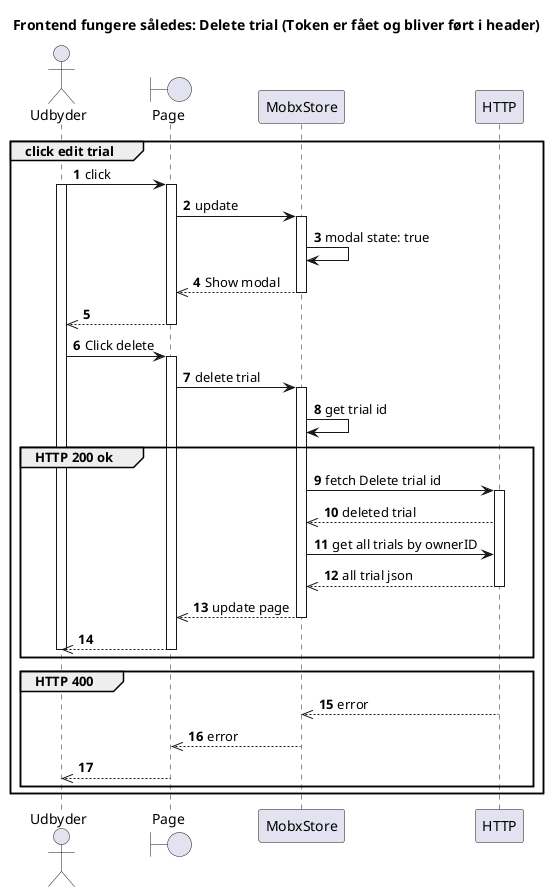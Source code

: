 @startuml
'https://plantuml.com/sequence-diagram

title Frontend fungere således: Delete trial (Token er fået og bliver ført i header)

actor    Udbyder            as udbyd
boundary    Page        as page
participant MobxStore as mobx


participant HTTP as request

autonumber
group click edit trial

udbyd -> page : click
activate udbyd
activate page
page -> mobx : update
activate mobx

mobx -> mobx : modal state: true

mobx -->> page : Show modal
deactivate mobx

page -->> udbyd
deactivate page
udbyd -> page : Click delete
activate page
page -> mobx : delete trial
activate mobx
mobx -> mobx : get trial id
Group HTTP 200 ok
mobx -> request : fetch Delete trial id
activate request
request -->> mobx : deleted trial

mobx -> request : get all trials by ownerID
request -->> mobx : all trial json

deactivate request
mobx -->> page : update page
deactivate mobx
page -->> udbyd
deactivate page
deactivate udbyd
end
Group HTTP 400

activate request
request -->> mobx: error
deactivate request
mobx -->> page: error
page -->> udbyd
end

end




@enduml